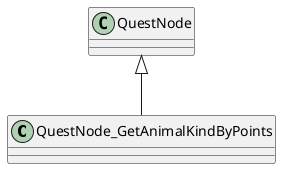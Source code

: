 @startuml
class QuestNode_GetAnimalKindByPoints {
}
QuestNode <|-- QuestNode_GetAnimalKindByPoints
@enduml
